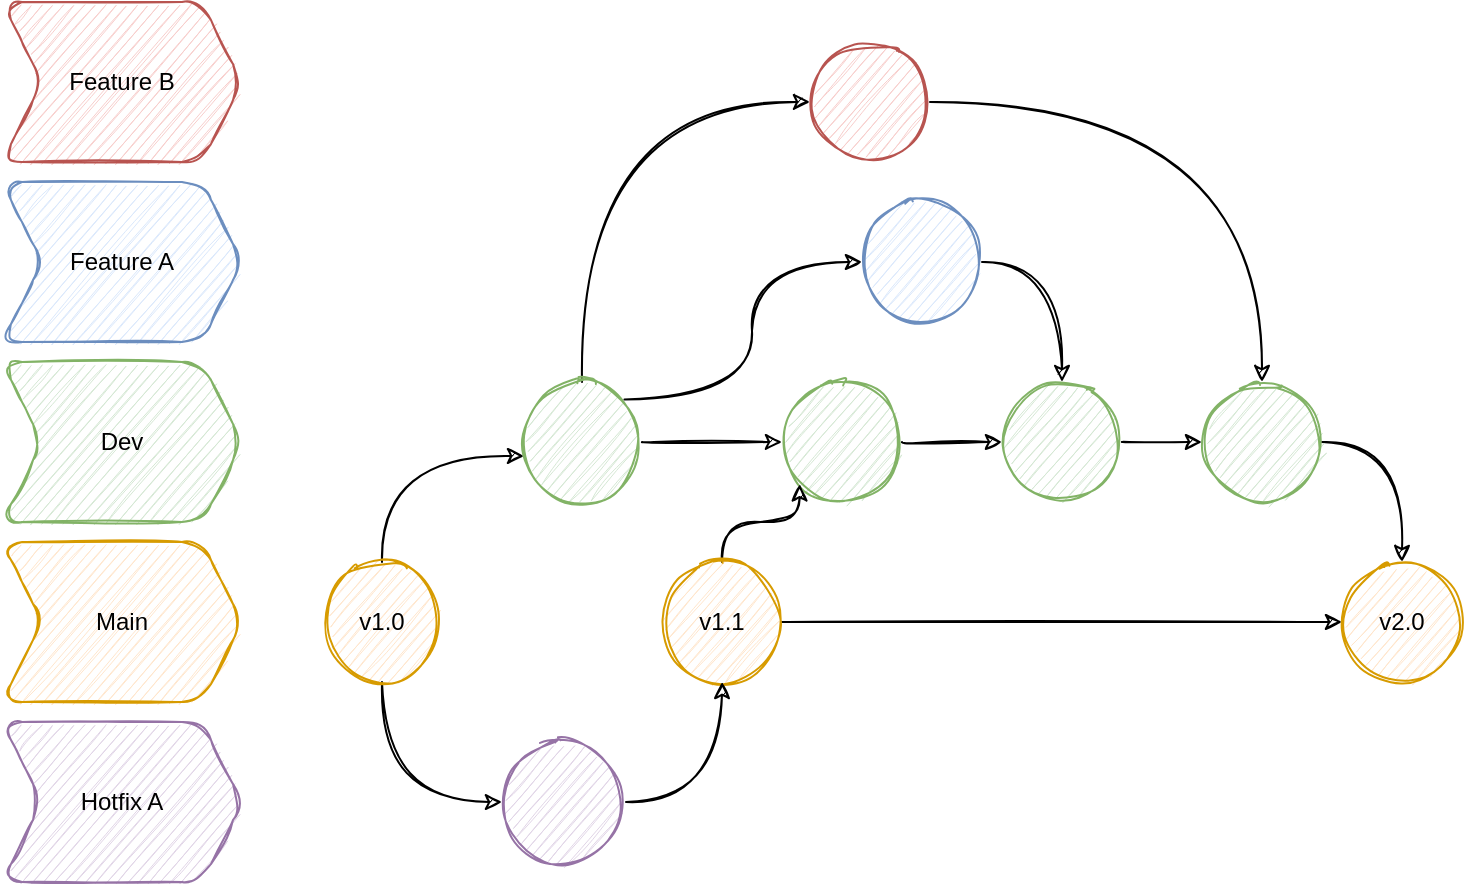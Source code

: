 <mxfile version="13.9.9" type="device"><diagram id="FX4lFFNA9yInDZHJAdyY" name="Page-1"><mxGraphModel dx="1086" dy="806" grid="1" gridSize="10" guides="1" tooltips="1" connect="1" arrows="1" fold="1" page="1" pageScale="1" pageWidth="827" pageHeight="1169" math="0" shadow="0"><root><mxCell id="0"/><mxCell id="1" parent="0"/><mxCell id="gcaRQbJFpUkkywiclkuW-27" style="edgeStyle=orthogonalEdgeStyle;curved=1;rounded=0;sketch=1;orthogonalLoop=1;jettySize=auto;html=1;exitX=0.5;exitY=0;exitDx=0;exitDy=0;entryX=0.017;entryY=0.617;entryDx=0;entryDy=0;entryPerimeter=0;" edge="1" parent="1" source="gcaRQbJFpUkkywiclkuW-1" target="gcaRQbJFpUkkywiclkuW-23"><mxGeometry relative="1" as="geometry"/></mxCell><mxCell id="gcaRQbJFpUkkywiclkuW-41" style="edgeStyle=orthogonalEdgeStyle;curved=1;rounded=0;sketch=1;orthogonalLoop=1;jettySize=auto;html=1;exitX=0.5;exitY=1;exitDx=0;exitDy=0;entryX=0;entryY=0.5;entryDx=0;entryDy=0;" edge="1" parent="1" source="gcaRQbJFpUkkywiclkuW-1" target="gcaRQbJFpUkkywiclkuW-40"><mxGeometry relative="1" as="geometry"/></mxCell><mxCell id="gcaRQbJFpUkkywiclkuW-1" value="v1.0" style="ellipse;whiteSpace=wrap;html=1;aspect=fixed;sketch=1;rounded=1;fillColor=#ffe6cc;strokeColor=#d79b00;" vertex="1" parent="1"><mxGeometry x="200" y="290" width="60" height="60" as="geometry"/></mxCell><mxCell id="gcaRQbJFpUkkywiclkuW-14" value="Feature A" style="shape=step;perimeter=stepPerimeter;whiteSpace=wrap;html=1;fixedSize=1;sketch=1;rounded=1;fillColor=#dae8fc;strokeColor=#6c8ebf;" vertex="1" parent="1"><mxGeometry x="40" y="100" width="120" height="80" as="geometry"/></mxCell><mxCell id="gcaRQbJFpUkkywiclkuW-15" value="Dev" style="shape=step;perimeter=stepPerimeter;whiteSpace=wrap;html=1;fixedSize=1;sketch=1;rounded=1;fillColor=#d5e8d4;strokeColor=#82b366;" vertex="1" parent="1"><mxGeometry x="40" y="190" width="120" height="80" as="geometry"/></mxCell><mxCell id="gcaRQbJFpUkkywiclkuW-16" value="Main" style="shape=step;perimeter=stepPerimeter;whiteSpace=wrap;html=1;fixedSize=1;sketch=1;rounded=1;fillColor=#ffe6cc;strokeColor=#d79b00;" vertex="1" parent="1"><mxGeometry x="40" y="280" width="120" height="80" as="geometry"/></mxCell><mxCell id="gcaRQbJFpUkkywiclkuW-28" style="edgeStyle=orthogonalEdgeStyle;curved=1;rounded=0;sketch=1;orthogonalLoop=1;jettySize=auto;html=1;exitX=0.5;exitY=0;exitDx=0;exitDy=0;entryX=0;entryY=0.5;entryDx=0;entryDy=0;" edge="1" parent="1" source="gcaRQbJFpUkkywiclkuW-23" target="gcaRQbJFpUkkywiclkuW-26"><mxGeometry relative="1" as="geometry"/></mxCell><mxCell id="gcaRQbJFpUkkywiclkuW-29" style="edgeStyle=orthogonalEdgeStyle;curved=1;rounded=0;sketch=1;orthogonalLoop=1;jettySize=auto;html=1;exitX=1;exitY=0;exitDx=0;exitDy=0;entryX=0;entryY=0.5;entryDx=0;entryDy=0;" edge="1" parent="1" source="gcaRQbJFpUkkywiclkuW-23" target="gcaRQbJFpUkkywiclkuW-24"><mxGeometry relative="1" as="geometry"/></mxCell><mxCell id="gcaRQbJFpUkkywiclkuW-35" style="edgeStyle=orthogonalEdgeStyle;curved=1;rounded=0;sketch=1;orthogonalLoop=1;jettySize=auto;html=1;exitX=1;exitY=0.5;exitDx=0;exitDy=0;entryX=0;entryY=0.5;entryDx=0;entryDy=0;" edge="1" parent="1" source="gcaRQbJFpUkkywiclkuW-23" target="gcaRQbJFpUkkywiclkuW-34"><mxGeometry relative="1" as="geometry"/></mxCell><mxCell id="gcaRQbJFpUkkywiclkuW-23" value="" style="ellipse;whiteSpace=wrap;html=1;aspect=fixed;sketch=1;rounded=1;fillColor=#d5e8d4;strokeColor=#82b366;" vertex="1" parent="1"><mxGeometry x="300" y="200" width="60" height="60" as="geometry"/></mxCell><mxCell id="gcaRQbJFpUkkywiclkuW-32" style="edgeStyle=orthogonalEdgeStyle;curved=1;rounded=0;sketch=1;orthogonalLoop=1;jettySize=auto;html=1;exitX=1;exitY=0.5;exitDx=0;exitDy=0;entryX=0.5;entryY=0;entryDx=0;entryDy=0;" edge="1" parent="1" source="gcaRQbJFpUkkywiclkuW-24" target="gcaRQbJFpUkkywiclkuW-31"><mxGeometry relative="1" as="geometry"/></mxCell><mxCell id="gcaRQbJFpUkkywiclkuW-24" value="" style="ellipse;whiteSpace=wrap;html=1;aspect=fixed;sketch=1;rounded=1;fillColor=#dae8fc;strokeColor=#6c8ebf;" vertex="1" parent="1"><mxGeometry x="470" y="110" width="60" height="60" as="geometry"/></mxCell><mxCell id="gcaRQbJFpUkkywiclkuW-25" value="Feature B" style="shape=step;perimeter=stepPerimeter;whiteSpace=wrap;html=1;fixedSize=1;sketch=1;rounded=1;fillColor=#f8cecc;strokeColor=#b85450;" vertex="1" parent="1"><mxGeometry x="40" y="10" width="120" height="80" as="geometry"/></mxCell><mxCell id="gcaRQbJFpUkkywiclkuW-45" style="edgeStyle=orthogonalEdgeStyle;curved=1;rounded=0;sketch=1;orthogonalLoop=1;jettySize=auto;html=1;exitX=1;exitY=0.5;exitDx=0;exitDy=0;entryX=0.5;entryY=0;entryDx=0;entryDy=0;" edge="1" parent="1" source="gcaRQbJFpUkkywiclkuW-26" target="gcaRQbJFpUkkywiclkuW-44"><mxGeometry relative="1" as="geometry"/></mxCell><mxCell id="gcaRQbJFpUkkywiclkuW-26" value="" style="ellipse;whiteSpace=wrap;html=1;aspect=fixed;sketch=1;rounded=1;fillColor=#f8cecc;strokeColor=#b85450;" vertex="1" parent="1"><mxGeometry x="444" y="30" width="60" height="60" as="geometry"/></mxCell><mxCell id="gcaRQbJFpUkkywiclkuW-47" style="edgeStyle=orthogonalEdgeStyle;curved=1;rounded=0;sketch=1;orthogonalLoop=1;jettySize=auto;html=1;exitX=1;exitY=0.5;exitDx=0;exitDy=0;entryX=0;entryY=0.5;entryDx=0;entryDy=0;" edge="1" parent="1" source="gcaRQbJFpUkkywiclkuW-31" target="gcaRQbJFpUkkywiclkuW-44"><mxGeometry relative="1" as="geometry"/></mxCell><mxCell id="gcaRQbJFpUkkywiclkuW-31" value="" style="ellipse;whiteSpace=wrap;html=1;aspect=fixed;sketch=1;rounded=1;fillColor=#d5e8d4;strokeColor=#82b366;" vertex="1" parent="1"><mxGeometry x="540" y="200" width="60" height="60" as="geometry"/></mxCell><mxCell id="gcaRQbJFpUkkywiclkuW-36" style="edgeStyle=orthogonalEdgeStyle;curved=1;rounded=0;sketch=1;orthogonalLoop=1;jettySize=auto;html=1;exitX=1;exitY=0.5;exitDx=0;exitDy=0;entryX=0;entryY=0.5;entryDx=0;entryDy=0;" edge="1" parent="1" source="gcaRQbJFpUkkywiclkuW-34" target="gcaRQbJFpUkkywiclkuW-31"><mxGeometry relative="1" as="geometry"/></mxCell><mxCell id="gcaRQbJFpUkkywiclkuW-34" value="" style="ellipse;whiteSpace=wrap;html=1;aspect=fixed;sketch=1;rounded=1;fillColor=#d5e8d4;strokeColor=#82b366;" vertex="1" parent="1"><mxGeometry x="430" y="200" width="60" height="60" as="geometry"/></mxCell><mxCell id="gcaRQbJFpUkkywiclkuW-46" style="edgeStyle=orthogonalEdgeStyle;curved=1;rounded=0;sketch=1;orthogonalLoop=1;jettySize=auto;html=1;exitX=0.5;exitY=0;exitDx=0;exitDy=0;entryX=0;entryY=1;entryDx=0;entryDy=0;" edge="1" parent="1" source="gcaRQbJFpUkkywiclkuW-37" target="gcaRQbJFpUkkywiclkuW-34"><mxGeometry relative="1" as="geometry"/></mxCell><mxCell id="gcaRQbJFpUkkywiclkuW-50" style="edgeStyle=orthogonalEdgeStyle;curved=1;rounded=0;sketch=1;orthogonalLoop=1;jettySize=auto;html=1;exitX=1;exitY=0.5;exitDx=0;exitDy=0;entryX=0;entryY=0.5;entryDx=0;entryDy=0;" edge="1" parent="1" source="gcaRQbJFpUkkywiclkuW-37" target="gcaRQbJFpUkkywiclkuW-48"><mxGeometry relative="1" as="geometry"/></mxCell><mxCell id="gcaRQbJFpUkkywiclkuW-37" value="v1.1" style="ellipse;whiteSpace=wrap;html=1;aspect=fixed;sketch=1;rounded=1;fillColor=#ffe6cc;strokeColor=#d79b00;" vertex="1" parent="1"><mxGeometry x="370" y="290" width="60" height="60" as="geometry"/></mxCell><mxCell id="gcaRQbJFpUkkywiclkuW-38" value="Hotfix A" style="shape=step;perimeter=stepPerimeter;whiteSpace=wrap;html=1;fixedSize=1;sketch=1;rounded=1;fillColor=#e1d5e7;strokeColor=#9673a6;" vertex="1" parent="1"><mxGeometry x="40" y="370" width="120" height="80" as="geometry"/></mxCell><mxCell id="gcaRQbJFpUkkywiclkuW-43" style="edgeStyle=orthogonalEdgeStyle;curved=1;rounded=0;sketch=1;orthogonalLoop=1;jettySize=auto;html=1;entryX=0.5;entryY=1;entryDx=0;entryDy=0;" edge="1" parent="1" target="gcaRQbJFpUkkywiclkuW-37"><mxGeometry relative="1" as="geometry"><mxPoint x="352" y="410" as="sourcePoint"/></mxGeometry></mxCell><mxCell id="gcaRQbJFpUkkywiclkuW-40" value="" style="ellipse;whiteSpace=wrap;html=1;aspect=fixed;sketch=1;rounded=1;fillColor=#e1d5e7;strokeColor=#9673a6;" vertex="1" parent="1"><mxGeometry x="290" y="380" width="60" height="60" as="geometry"/></mxCell><mxCell id="gcaRQbJFpUkkywiclkuW-49" style="edgeStyle=orthogonalEdgeStyle;curved=1;rounded=0;sketch=1;orthogonalLoop=1;jettySize=auto;html=1;exitX=1;exitY=0.5;exitDx=0;exitDy=0;" edge="1" parent="1" source="gcaRQbJFpUkkywiclkuW-44" target="gcaRQbJFpUkkywiclkuW-48"><mxGeometry relative="1" as="geometry"/></mxCell><mxCell id="gcaRQbJFpUkkywiclkuW-44" value="" style="ellipse;whiteSpace=wrap;html=1;aspect=fixed;sketch=1;rounded=1;fillColor=#d5e8d4;strokeColor=#82b366;" vertex="1" parent="1"><mxGeometry x="640" y="200" width="60" height="60" as="geometry"/></mxCell><mxCell id="gcaRQbJFpUkkywiclkuW-48" value="v2.0" style="ellipse;whiteSpace=wrap;html=1;aspect=fixed;sketch=1;rounded=1;fillColor=#ffe6cc;strokeColor=#d79b00;" vertex="1" parent="1"><mxGeometry x="710" y="290" width="60" height="60" as="geometry"/></mxCell></root></mxGraphModel></diagram></mxfile>